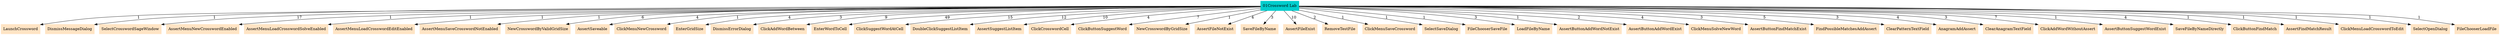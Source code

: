 // TS <-> K
digraph {
	"01Crossword Lab" [color=cyan3 shape=box style=filled]
	LaunchCrossword [color=bisque shape=box style=filled]
	DismissMessageDialog [color=bisque shape=box style=filled]
	SelectCrosswordSageWindow [color=bisque shape=box style=filled]
	AssertMenuNewCrosswordEnabled [color=bisque shape=box style=filled]
	AssertMenuLoadCrosswordSolveEnabled [color=bisque shape=box style=filled]
	AssertMenuLoadCrosswordEditEnabled [color=bisque shape=box style=filled]
	AssertMenuSaveCrosswordNotEnabled [color=bisque shape=box style=filled]
	NewCrosswordByValidGridSize [color=bisque shape=box style=filled]
	AssertSaveable [color=bisque shape=box style=filled]
	NewCrosswordByValidGridSize [color=bisque shape=box style=filled]
	AssertSaveable [color=bisque shape=box style=filled]
	NewCrosswordByValidGridSize [color=bisque shape=box style=filled]
	AssertSaveable [color=bisque shape=box style=filled]
	SelectCrosswordSageWindow [color=bisque shape=box style=filled]
	ClickMenuNewCrossword [color=bisque shape=box style=filled]
	EnterGridSize [color=bisque shape=box style=filled]
	DismissErrorDialog [color=bisque shape=box style=filled]
	EnterGridSize [color=bisque shape=box style=filled]
	DismissErrorDialog [color=bisque shape=box style=filled]
	EnterGridSize [color=bisque shape=box style=filled]
	DismissErrorDialog [color=bisque shape=box style=filled]
	EnterGridSize [color=bisque shape=box style=filled]
	SelectCrosswordSageWindow [color=bisque shape=box style=filled]
	AssertSaveable [color=bisque shape=box style=filled]
	SelectCrosswordSageWindow [color=bisque shape=box style=filled]
	NewCrosswordByValidGridSize [color=bisque shape=box style=filled]
	ClickAddWordBetween [color=bisque shape=box style=filled]
	EnterWordToCell [color=bisque shape=box style=filled]
	EnterWordToCell [color=bisque shape=box style=filled]
	EnterWordToCell [color=bisque shape=box style=filled]
	EnterWordToCell [color=bisque shape=box style=filled]
	ClickSuggestWordAtCell [color=bisque shape=box style=filled]
	DoubleClickSuggestListItem [color=bisque shape=box style=filled]
	ClickSuggestWordAtCell [color=bisque shape=box style=filled]
	AssertSuggestListItem [color=bisque shape=box style=filled]
	ClickAddWordBetween [color=bisque shape=box style=filled]
	EnterWordToCell [color=bisque shape=box style=filled]
	EnterWordToCell [color=bisque shape=box style=filled]
	EnterWordToCell [color=bisque shape=box style=filled]
	ClickSuggestWordAtCell [color=bisque shape=box style=filled]
	DoubleClickSuggestListItem [color=bisque shape=box style=filled]
	ClickAddWordBetween [color=bisque shape=box style=filled]
	ClickCrosswordCell [color=bisque shape=box style=filled]
	ClickButtonSuggestWord [color=bisque shape=box style=filled]
	DoubleClickSuggestListItem [color=bisque shape=box style=filled]
	ClickSuggestWordAtCell [color=bisque shape=box style=filled]
	AssertSuggestListItem [color=bisque shape=box style=filled]
	ClickAddWordBetween [color=bisque shape=box style=filled]
	EnterWordToCell [color=bisque shape=box style=filled]
	EnterWordToCell [color=bisque shape=box style=filled]
	EnterWordToCell [color=bisque shape=box style=filled]
	ClickButtonSuggestWord [color=bisque shape=box style=filled]
	DoubleClickSuggestListItem [color=bisque shape=box style=filled]
	ClickAddWordBetween [color=bisque shape=box style=filled]
	EnterWordToCell [color=bisque shape=box style=filled]
	EnterWordToCell [color=bisque shape=box style=filled]
	ClickCrosswordCell [color=bisque shape=box style=filled]
	ClickButtonSuggestWord [color=bisque shape=box style=filled]
	DoubleClickSuggestListItem [color=bisque shape=box style=filled]
	ClickSuggestWordAtCell [color=bisque shape=box style=filled]
	AssertSuggestListItem [color=bisque shape=box style=filled]
	ClickSuggestWordAtCell [color=bisque shape=box style=filled]
	AssertSuggestListItem [color=bisque shape=box style=filled]
	ClickSuggestWordAtCell [color=bisque shape=box style=filled]
	AssertSuggestListItem [color=bisque shape=box style=filled]
	SelectCrosswordSageWindow [color=bisque shape=box style=filled]
	NewCrosswordByGridSize [color=bisque shape=box style=filled]
	AssertFileNotExist [color=bisque shape=box style=filled]
	SaveFileByName [color=bisque shape=box style=filled]
	AssertFileExist [color=bisque shape=box style=filled]
	SaveFileByName [color=bisque shape=box style=filled]
	AssertFileExist [color=bisque shape=box style=filled]
	RemoveTestFile [color=bisque shape=box style=filled]
	AssertFileNotExist [color=bisque shape=box style=filled]
	SelectCrosswordSageWindow [color=bisque shape=box style=filled]
	NewCrosswordByValidGridSize [color=bisque shape=box style=filled]
	ClickAddWordBetween [color=bisque shape=box style=filled]
	ClickMenuSaveCrossword [color=bisque shape=box style=filled]
	SelectSaveDialog [color=bisque shape=box style=filled]
	FileChooserSaveFile [color=bisque shape=box style=filled]
	AssertFileExist [color=bisque shape=box style=filled]
	RemoveTestFile [color=bisque shape=box style=filled]
	AssertFileNotExist [color=bisque shape=box style=filled]
	AssertFileNotExist [color=bisque shape=box style=filled]
	LoadFileByName [color=bisque shape=box style=filled]
	SelectCrosswordSageWindow [color=bisque shape=box style=filled]
	AssertButtonAddWordNotExist [color=bisque shape=box style=filled]
	AssertFileExist [color=bisque shape=box style=filled]
	LoadFileByName [color=bisque shape=box style=filled]
	SelectCrosswordSageWindow [color=bisque shape=box style=filled]
	AssertButtonAddWordExist [color=bisque shape=box style=filled]
	SelectCrosswordSageWindow [color=bisque shape=box style=filled]
	ClickMenuSolveNewWord [color=bisque shape=box style=filled]
	AssertButtonFindMatchExist [color=bisque shape=box style=filled]
	FindPossibleMatchesAddAssert [color=bisque shape=box style=filled]
	ClearPatternTextField [color=bisque shape=box style=filled]
	FindPossibleMatchesAddAssert [color=bisque shape=box style=filled]
	ClearPatternTextField [color=bisque shape=box style=filled]
	FindPossibleMatchesAddAssert [color=bisque shape=box style=filled]
	ClearPatternTextField [color=bisque shape=box style=filled]
	FindPossibleMatchesAddAssert [color=bisque shape=box style=filled]
	SelectCrosswordSageWindow [color=bisque shape=box style=filled]
	ClickMenuSolveNewWord [color=bisque shape=box style=filled]
	AssertButtonFindMatchExist [color=bisque shape=box style=filled]
	AnagramAddAssert [color=bisque shape=box style=filled]
	ClearAnagramTextField [color=bisque shape=box style=filled]
	AnagramAddAssert [color=bisque shape=box style=filled]
	ClearAnagramTextField [color=bisque shape=box style=filled]
	AnagramAddAssert [color=bisque shape=box style=filled]
	SelectCrosswordSageWindow [color=bisque shape=box style=filled]
	NewCrosswordByValidGridSize [color=bisque shape=box style=filled]
	ClickAddWordBetween [color=bisque shape=box style=filled]
	EnterWordToCell [color=bisque shape=box style=filled]
	EnterWordToCell [color=bisque shape=box style=filled]
	EnterWordToCell [color=bisque shape=box style=filled]
	EnterWordToCell [color=bisque shape=box style=filled]
	ClickCrosswordCell [color=bisque shape=box style=filled]
	ClickButtonSuggestWord [color=bisque shape=box style=filled]
	DoubleClickSuggestListItem [color=bisque shape=box style=filled]
	ClickAddWordWithoutAssert [color=bisque shape=box style=filled]
	EnterWordToCell [color=bisque shape=box style=filled]
	EnterWordToCell [color=bisque shape=box style=filled]
	EnterWordToCell [color=bisque shape=box style=filled]
	EnterWordToCell [color=bisque shape=box style=filled]
	ClickAddWordWithoutAssert [color=bisque shape=box style=filled]
	EnterWordToCell [color=bisque shape=box style=filled]
	EnterWordToCell [color=bisque shape=box style=filled]
	ClickButtonSuggestWord [color=bisque shape=box style=filled]
	DoubleClickSuggestListItem [color=bisque shape=box style=filled]
	ClickSuggestWordAtCell [color=bisque shape=box style=filled]
	AssertSuggestListItem [color=bisque shape=box style=filled]
	ClickAddWordWithoutAssert [color=bisque shape=box style=filled]
	EnterWordToCell [color=bisque shape=box style=filled]
	EnterWordToCell [color=bisque shape=box style=filled]
	EnterWordToCell [color=bisque shape=box style=filled]
	EnterWordToCell [color=bisque shape=box style=filled]
	AssertButtonSuggestWordExist [color=bisque shape=box style=filled]
	ClickButtonSuggestWord [color=bisque shape=box style=filled]
	DoubleClickSuggestListItem [color=bisque shape=box style=filled]
	ClickSuggestWordAtCell [color=bisque shape=box style=filled]
	AssertSuggestListItem [color=bisque shape=box style=filled]
	ClickAddWordWithoutAssert [color=bisque shape=box style=filled]
	EnterWordToCell [color=bisque shape=box style=filled]
	EnterWordToCell [color=bisque shape=box style=filled]
	ClickSuggestWordAtCell [color=bisque shape=box style=filled]
	DoubleClickSuggestListItem [color=bisque shape=box style=filled]
	ClickSuggestWordAtCell [color=bisque shape=box style=filled]
	AssertSuggestListItem [color=bisque shape=box style=filled]
	SaveFileByNameDirectly [color=bisque shape=box style=filled]
	AssertFileExist [color=bisque shape=box style=filled]
	SelectCrosswordSageWindow [color=bisque shape=box style=filled]
	ClickMenuSolveNewWord [color=bisque shape=box style=filled]
	AssertButtonFindMatchExist [color=bisque shape=box style=filled]
	ClickButtonFindMatch [color=bisque shape=box style=filled]
	AssertFindMatchResult [color=bisque shape=box style=filled]
	ClickMenuLoadCrosswordToEdit [color=bisque shape=box style=filled]
	SelectOpenDialog [color=bisque shape=box style=filled]
	FileChooserLoadFile [color=bisque shape=box style=filled]
	SelectCrosswordSageWindow [color=bisque shape=box style=filled]
	ClickAddWordWithoutAssert [color=bisque shape=box style=filled]
	EnterWordToCell [color=bisque shape=box style=filled]
	EnterWordToCell [color=bisque shape=box style=filled]
	EnterWordToCell [color=bisque shape=box style=filled]
	EnterWordToCell [color=bisque shape=box style=filled]
	ClickSuggestWordAtCell [color=bisque shape=box style=filled]
	DoubleClickSuggestListItem [color=bisque shape=box style=filled]
	ClickSuggestWordAtCell [color=bisque shape=box style=filled]
	AssertSuggestListItem [color=bisque shape=box style=filled]
	SaveFileByNameDirectly [color=bisque shape=box style=filled]
	AssertFileExist [color=bisque shape=box style=filled]
	SelectCrosswordSageWindow [color=bisque shape=box style=filled]
	ClickMenuSolveNewWord [color=bisque shape=box style=filled]
	AnagramAddAssert [color=bisque shape=box style=filled]
	ClearAnagramTextField [color=bisque shape=box style=filled]
	FindPossibleMatchesAddAssert [color=bisque shape=box style=filled]
	AssertFileExist [color=bisque shape=box style=filled]
	LoadFileByName [color=bisque shape=box style=filled]
	SelectCrosswordSageWindow [color=bisque shape=box style=filled]
	ClickAddWordBetween [color=bisque shape=box style=filled]
	EnterWordToCell [color=bisque shape=box style=filled]
	EnterWordToCell [color=bisque shape=box style=filled]
	EnterWordToCell [color=bisque shape=box style=filled]
	EnterWordToCell [color=bisque shape=box style=filled]
	ClickCrosswordCell [color=bisque shape=box style=filled]
	ClickButtonSuggestWord [color=bisque shape=box style=filled]
	DoubleClickSuggestListItem [color=bisque shape=box style=filled]
	ClickAddWordWithoutAssert [color=bisque shape=box style=filled]
	EnterWordToCell [color=bisque shape=box style=filled]
	EnterWordToCell [color=bisque shape=box style=filled]
	EnterWordToCell [color=bisque shape=box style=filled]
	EnterWordToCell [color=bisque shape=box style=filled]
	EnterWordToCell [color=bisque shape=box style=filled]
	EnterWordToCell [color=bisque shape=box style=filled]
	ClickAddWordWithoutAssert [color=bisque shape=box style=filled]
	SaveFileByNameDirectly [color=bisque shape=box style=filled]
	SelectCrosswordSageWindow [color=bisque shape=box style=filled]
	AssertButtonAddWordExist [color=bisque shape=box style=filled]
	EnterWordToCell [color=bisque shape=box style=filled]
	EnterWordToCell [color=bisque shape=box style=filled]
	EnterWordToCell [color=bisque shape=box style=filled]
	ClickSuggestWordAtCell [color=bisque shape=box style=filled]
	DoubleClickSuggestListItem [color=bisque shape=box style=filled]
	ClickSuggestWordAtCell [color=bisque shape=box style=filled]
	AssertSuggestListItem [color=bisque shape=box style=filled]
	SaveFileByNameDirectly [color=bisque shape=box style=filled]
	SelectCrosswordSageWindow [color=bisque shape=box style=filled]
	ClickAddWordBetween [color=bisque shape=box style=filled]
	EnterWordToCell [color=bisque shape=box style=filled]
	EnterWordToCell [color=bisque shape=box style=filled]
	EnterWordToCell [color=bisque shape=box style=filled]
	EnterWordToCell [color=bisque shape=box style=filled]
	SaveFileByName [color=bisque shape=box style=filled]
	AssertFileExist [color=bisque shape=box style=filled]
	AssertFileExist [color=bisque shape=box style=filled]
	AssertFileExist [color=bisque shape=box style=filled]
		"01Crossword Lab" -> DoubleClickSuggestListItem [label=12]
		"01Crossword Lab" -> ClickAddWordWithoutAssert [label=7]
		"01Crossword Lab" -> EnterGridSize [label=4]
		"01Crossword Lab" -> ClickMenuSolveNewWord [label=4]
		"01Crossword Lab" -> NewCrosswordByValidGridSize [label=6]
		"01Crossword Lab" -> RemoveTestFile [label=2]
		"01Crossword Lab" -> SelectOpenDialog [label=1]
		"01Crossword Lab" -> ClickMenuSaveCrossword [label=1]
		"01Crossword Lab" -> DismissErrorDialog [label=3]
		"01Crossword Lab" -> ClickButtonSuggestWord [label=7]
		"01Crossword Lab" -> SaveFileByNameDirectly [label=4]
		"01Crossword Lab" -> SelectCrosswordSageWindow [label=17]
		"01Crossword Lab" -> FileChooserLoadFile [label=1]
		"01Crossword Lab" -> SelectSaveDialog [label=1]
		"01Crossword Lab" -> SaveFileByName [label=3]
		"01Crossword Lab" -> ClickButtonFindMatch [label=1]
		"01Crossword Lab" -> AssertSaveable [label=4]
		"01Crossword Lab" -> AssertMenuNewCrosswordEnabled [label=1]
		"01Crossword Lab" -> AssertSuggestListItem [label=10]
		"01Crossword Lab" -> DismissMessageDialog [label=1]
		"01Crossword Lab" -> ClickMenuLoadCrosswordToEdit [label=1]
		"01Crossword Lab" -> FindPossibleMatchesAddAssert [label=5]
		"01Crossword Lab" -> AssertButtonAddWordExist [label=2]
		"01Crossword Lab" -> AssertButtonFindMatchExist [label=3]
		"01Crossword Lab" -> AssertButtonSuggestWordExist [label=1]
		"01Crossword Lab" -> ClickAddWordBetween [label=9]
		"01Crossword Lab" -> AssertMenuSaveCrosswordNotEnabled [label=1]
		"01Crossword Lab" -> ClearAnagramTextField [label=3]
		"01Crossword Lab" -> EnterWordToCell [label=49]
		"01Crossword Lab" -> AssertMenuLoadCrosswordSolveEnabled [label=1]
		"01Crossword Lab" -> AssertFindMatchResult [label=1]
		"01Crossword Lab" -> FileChooserSaveFile [label=1]
		"01Crossword Lab" -> ClickSuggestWordAtCell [label=15]
		"01Crossword Lab" -> AssertFileNotExist [label=4]
		"01Crossword Lab" -> AnagramAddAssert [label=4]
		"01Crossword Lab" -> LoadFileByName [label=3]
		"01Crossword Lab" -> ClickMenuNewCrossword [label=1]
		"01Crossword Lab" -> AssertButtonAddWordNotExist [label=1]
		"01Crossword Lab" -> NewCrosswordByGridSize [label=1]
		"01Crossword Lab" -> ClearPatternTextField [label=3]
		"01Crossword Lab" -> AssertFileExist [label=10]
		"01Crossword Lab" -> AssertMenuLoadCrosswordEditEnabled [label=1]
		"01Crossword Lab" -> LaunchCrossword [label=1]
		"01Crossword Lab" -> ClickCrosswordCell [label=4]
}